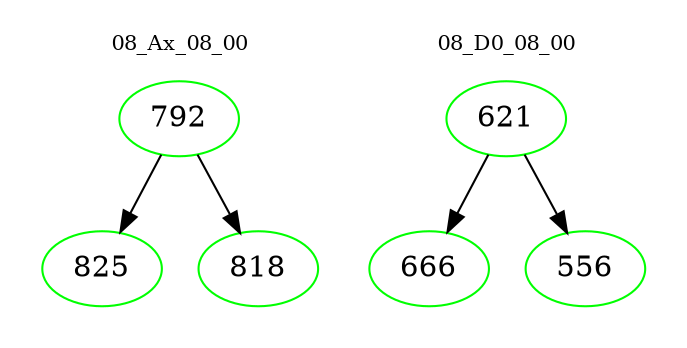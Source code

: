 digraph{
subgraph cluster_0 {
color = white
label = "08_Ax_08_00";
fontsize=10;
T0_792 [label="792", color="green"]
T0_792 -> T0_825 [color="black"]
T0_825 [label="825", color="green"]
T0_792 -> T0_818 [color="black"]
T0_818 [label="818", color="green"]
}
subgraph cluster_1 {
color = white
label = "08_D0_08_00";
fontsize=10;
T1_621 [label="621", color="green"]
T1_621 -> T1_666 [color="black"]
T1_666 [label="666", color="green"]
T1_621 -> T1_556 [color="black"]
T1_556 [label="556", color="green"]
}
}
